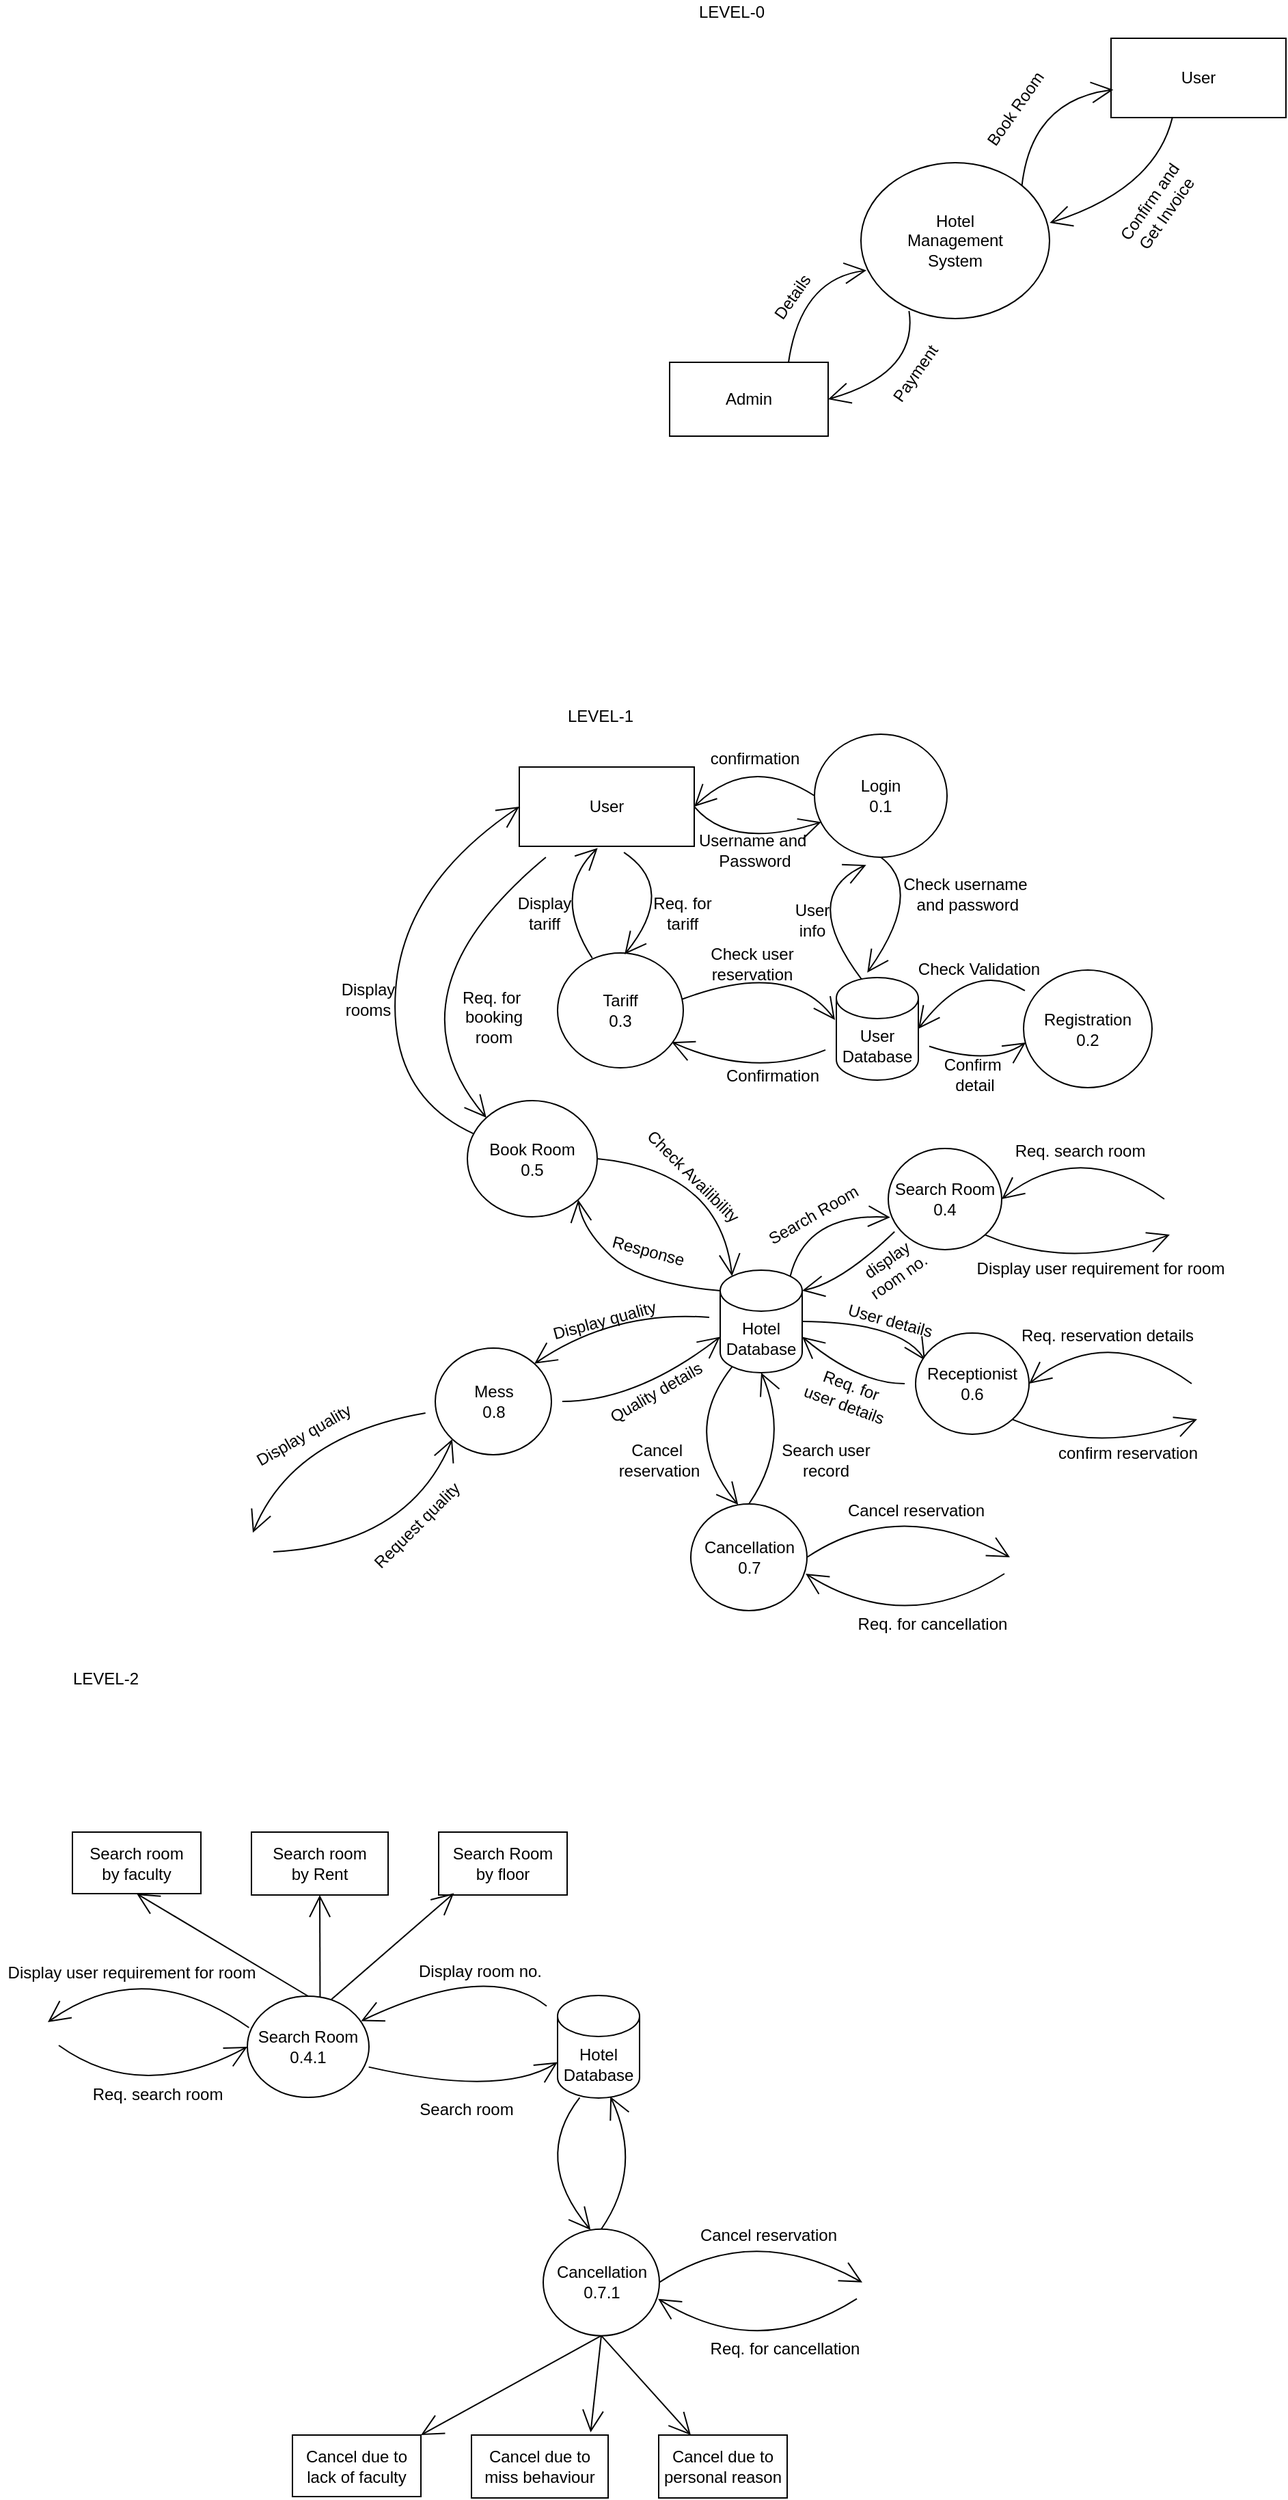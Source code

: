 <mxfile version="16.2.7" type="device"><diagram id="JBnTqe4VUQZNLe3X2pXf" name="Page-1"><mxGraphModel dx="2302" dy="1077" grid="0" gridSize="10" guides="1" tooltips="1" connect="1" arrows="1" fold="1" page="0" pageScale="1" pageWidth="827" pageHeight="1169" math="0" shadow="0"><root><mxCell id="0"/><mxCell id="1" parent="0"/><mxCell id="JAW6zZcEKrFDbk6mXpu6-1" value="User" style="rounded=0;whiteSpace=wrap;html=1;hachureGap=4;" vertex="1" parent="1"><mxGeometry x="295" y="23" width="128" height="58" as="geometry"/></mxCell><mxCell id="JAW6zZcEKrFDbk6mXpu6-5" style="edgeStyle=none;curved=1;rounded=0;orthogonalLoop=1;jettySize=auto;html=1;exitX=0.75;exitY=0;exitDx=0;exitDy=0;entryX=0.029;entryY=0.691;entryDx=0;entryDy=0;entryPerimeter=0;endArrow=open;startSize=14;endSize=14;sourcePerimeterSpacing=8;targetPerimeterSpacing=8;" edge="1" parent="1" source="JAW6zZcEKrFDbk6mXpu6-2" target="JAW6zZcEKrFDbk6mXpu6-3"><mxGeometry relative="1" as="geometry"><Array as="points"><mxPoint x="68" y="199"/></Array></mxGeometry></mxCell><mxCell id="JAW6zZcEKrFDbk6mXpu6-2" value="Admin" style="rounded=0;whiteSpace=wrap;html=1;hachureGap=4;" vertex="1" parent="1"><mxGeometry x="-28" y="260" width="116" height="54" as="geometry"/></mxCell><mxCell id="JAW6zZcEKrFDbk6mXpu6-3" value="Hotel &lt;br&gt;Management &lt;br&gt;System" style="ellipse;whiteSpace=wrap;html=1;hachureGap=4;" vertex="1" parent="1"><mxGeometry x="112" y="114" width="138" height="114" as="geometry"/></mxCell><mxCell id="JAW6zZcEKrFDbk6mXpu6-6" value="" style="edgeStyle=none;orthogonalLoop=1;jettySize=auto;html=1;rounded=0;endArrow=open;startSize=14;endSize=14;sourcePerimeterSpacing=8;targetPerimeterSpacing=8;curved=1;exitX=0.255;exitY=0.951;exitDx=0;exitDy=0;exitPerimeter=0;entryX=1;entryY=0.5;entryDx=0;entryDy=0;" edge="1" parent="1" source="JAW6zZcEKrFDbk6mXpu6-3" target="JAW6zZcEKrFDbk6mXpu6-2"><mxGeometry width="120" relative="1" as="geometry"><mxPoint x="155" y="256" as="sourcePoint"/><mxPoint x="213" y="300" as="targetPoint"/><Array as="points"><mxPoint x="154" y="268"/></Array></mxGeometry></mxCell><mxCell id="JAW6zZcEKrFDbk6mXpu6-7" value="Details" style="text;html=1;align=center;verticalAlign=middle;resizable=0;points=[];autosize=1;strokeColor=none;fillColor=none;hachureGap=4;rotation=-55;" vertex="1" parent="1"><mxGeometry x="38" y="204" width="47" height="18" as="geometry"/></mxCell><mxCell id="JAW6zZcEKrFDbk6mXpu6-8" value="Payment&lt;br&gt;" style="text;html=1;align=center;verticalAlign=middle;resizable=0;points=[];autosize=1;strokeColor=none;fillColor=none;hachureGap=4;rotation=-55;" vertex="1" parent="1"><mxGeometry x="123" y="260" width="57" height="18" as="geometry"/></mxCell><mxCell id="JAW6zZcEKrFDbk6mXpu6-9" style="edgeStyle=none;curved=1;rounded=0;orthogonalLoop=1;jettySize=auto;html=1;exitX=1;exitY=0;exitDx=0;exitDy=0;entryX=0.013;entryY=0.648;entryDx=0;entryDy=0;entryPerimeter=0;endArrow=open;startSize=14;endSize=14;sourcePerimeterSpacing=8;targetPerimeterSpacing=8;" edge="1" parent="1" source="JAW6zZcEKrFDbk6mXpu6-3" target="JAW6zZcEKrFDbk6mXpu6-1"><mxGeometry relative="1" as="geometry"><mxPoint x="228" y="129.23" as="sourcePoint"/><mxPoint x="285.002" y="62.004" as="targetPoint"/><Array as="points"><mxPoint x="237" y="68.23"/></Array></mxGeometry></mxCell><mxCell id="JAW6zZcEKrFDbk6mXpu6-11" value="Book Room" style="text;html=1;align=center;verticalAlign=middle;resizable=0;points=[];autosize=1;strokeColor=none;fillColor=none;hachureGap=4;rotation=-55;" vertex="1" parent="1"><mxGeometry x="189" y="66" width="72" height="18" as="geometry"/></mxCell><mxCell id="JAW6zZcEKrFDbk6mXpu6-12" value="Confirm and &lt;br&gt;Get Invoice" style="text;html=1;align=center;verticalAlign=middle;resizable=0;points=[];autosize=1;strokeColor=none;fillColor=none;hachureGap=4;rotation=-55;" vertex="1" parent="1"><mxGeometry x="291" y="131.0" width="76" height="32" as="geometry"/></mxCell><mxCell id="JAW6zZcEKrFDbk6mXpu6-14" value="" style="edgeStyle=none;orthogonalLoop=1;jettySize=auto;html=1;rounded=0;endArrow=open;startSize=14;endSize=14;sourcePerimeterSpacing=8;targetPerimeterSpacing=8;curved=1;exitX=0.35;exitY=1.007;exitDx=0;exitDy=0;exitPerimeter=0;entryX=1.001;entryY=0.386;entryDx=0;entryDy=0;entryPerimeter=0;" edge="1" parent="1" source="JAW6zZcEKrFDbk6mXpu6-1" target="JAW6zZcEKrFDbk6mXpu6-3"><mxGeometry width="120" relative="1" as="geometry"><mxPoint x="320.19" y="88.004" as="sourcePoint"/><mxPoint x="261" y="152.59" as="targetPoint"/><Array as="points"><mxPoint x="327" y="133.59"/></Array></mxGeometry></mxCell><mxCell id="JAW6zZcEKrFDbk6mXpu6-15" value="LEVEL-0&lt;br&gt;" style="text;html=1;align=center;verticalAlign=middle;resizable=0;points=[];autosize=1;strokeColor=none;fillColor=none;hachureGap=4;" vertex="1" parent="1"><mxGeometry x="-12" y="-5" width="58" height="18" as="geometry"/></mxCell><mxCell id="JAW6zZcEKrFDbk6mXpu6-16" value="LEVEL-1&lt;br&gt;" style="text;html=1;align=center;verticalAlign=middle;resizable=0;points=[];autosize=1;strokeColor=none;fillColor=none;hachureGap=4;" vertex="1" parent="1"><mxGeometry x="-108" y="510" width="58" height="18" as="geometry"/></mxCell><mxCell id="JAW6zZcEKrFDbk6mXpu6-108" style="edgeStyle=none;curved=1;rounded=0;orthogonalLoop=1;jettySize=auto;html=1;entryX=0;entryY=0;entryDx=0;entryDy=0;endArrow=open;startSize=14;endSize=14;sourcePerimeterSpacing=8;targetPerimeterSpacing=8;" edge="1" parent="1" source="JAW6zZcEKrFDbk6mXpu6-17" target="JAW6zZcEKrFDbk6mXpu6-106"><mxGeometry relative="1" as="geometry"><Array as="points"><mxPoint x="-239" y="722"/></Array></mxGeometry></mxCell><mxCell id="JAW6zZcEKrFDbk6mXpu6-17" value="User" style="rounded=0;whiteSpace=wrap;html=1;hachureGap=4;" vertex="1" parent="1"><mxGeometry x="-138" y="556" width="128" height="58" as="geometry"/></mxCell><mxCell id="JAW6zZcEKrFDbk6mXpu6-25" value="" style="edgeStyle=none;orthogonalLoop=1;jettySize=auto;html=1;rounded=0;endArrow=open;startSize=14;endSize=14;sourcePerimeterSpacing=8;targetPerimeterSpacing=8;curved=1;exitX=1;exitY=0.5;exitDx=0;exitDy=0;entryX=0.051;entryY=0.714;entryDx=0;entryDy=0;entryPerimeter=0;" edge="1" parent="1" source="JAW6zZcEKrFDbk6mXpu6-17" target="JAW6zZcEKrFDbk6mXpu6-28"><mxGeometry width="120" relative="1" as="geometry"><mxPoint x="4" y="636" as="sourcePoint"/><mxPoint x="98" y="585" as="targetPoint"/><Array as="points"><mxPoint x="17" y="617"/></Array></mxGeometry></mxCell><mxCell id="JAW6zZcEKrFDbk6mXpu6-26" value="" style="edgeStyle=none;orthogonalLoop=1;jettySize=auto;html=1;rounded=0;endArrow=open;startSize=14;endSize=14;sourcePerimeterSpacing=8;targetPerimeterSpacing=8;curved=1;entryX=1;entryY=0.5;entryDx=0;entryDy=0;exitX=0;exitY=0.5;exitDx=0;exitDy=0;" edge="1" parent="1" source="JAW6zZcEKrFDbk6mXpu6-28" target="JAW6zZcEKrFDbk6mXpu6-17"><mxGeometry width="120" relative="1" as="geometry"><mxPoint x="132" y="486" as="sourcePoint"/><mxPoint x="62" y="571" as="targetPoint"/><Array as="points"><mxPoint x="30" y="546"/></Array></mxGeometry></mxCell><mxCell id="JAW6zZcEKrFDbk6mXpu6-28" value="Login&lt;br&gt;0.1&lt;br&gt;" style="ellipse;whiteSpace=wrap;html=1;hachureGap=4;" vertex="1" parent="1"><mxGeometry x="78" y="532" width="97" height="90" as="geometry"/></mxCell><mxCell id="JAW6zZcEKrFDbk6mXpu6-29" value="" style="edgeStyle=none;orthogonalLoop=1;jettySize=auto;html=1;rounded=0;endArrow=open;startSize=14;endSize=14;sourcePerimeterSpacing=8;targetPerimeterSpacing=8;curved=1;exitX=0.313;exitY=0.022;exitDx=0;exitDy=0;exitPerimeter=0;entryX=0.39;entryY=1.062;entryDx=0;entryDy=0;entryPerimeter=0;" edge="1" parent="1" source="JAW6zZcEKrFDbk6mXpu6-72" target="JAW6zZcEKrFDbk6mXpu6-28"><mxGeometry width="120" relative="1" as="geometry"><mxPoint x="112" y="684" as="sourcePoint"/><mxPoint x="127" y="622" as="targetPoint"/><Array as="points"><mxPoint x="66" y="650"/></Array></mxGeometry></mxCell><mxCell id="JAW6zZcEKrFDbk6mXpu6-30" value="" style="edgeStyle=none;orthogonalLoop=1;jettySize=auto;html=1;rounded=0;endArrow=open;startSize=14;endSize=14;sourcePerimeterSpacing=8;targetPerimeterSpacing=8;curved=1;exitX=0.5;exitY=1;exitDx=0;exitDy=0;entryX=0.377;entryY=-0.049;entryDx=0;entryDy=0;entryPerimeter=0;" edge="1" parent="1" source="JAW6zZcEKrFDbk6mXpu6-28" target="JAW6zZcEKrFDbk6mXpu6-72"><mxGeometry width="120" relative="1" as="geometry"><mxPoint x="33" y="548" as="sourcePoint"/><mxPoint x="135" y="688" as="targetPoint"/><Array as="points"><mxPoint x="159" y="646"/></Array></mxGeometry></mxCell><mxCell id="JAW6zZcEKrFDbk6mXpu6-90" style="edgeStyle=none;curved=1;rounded=0;orthogonalLoop=1;jettySize=auto;html=1;entryX=0.017;entryY=0.616;entryDx=0;entryDy=0;entryPerimeter=0;endArrow=open;startSize=14;endSize=14;sourcePerimeterSpacing=8;targetPerimeterSpacing=8;" edge="1" parent="1" source="JAW6zZcEKrFDbk6mXpu6-72" target="JAW6zZcEKrFDbk6mXpu6-84"><mxGeometry relative="1" as="geometry"><Array as="points"><mxPoint x="206" y="775"/></Array></mxGeometry></mxCell><mxCell id="JAW6zZcEKrFDbk6mXpu6-103" style="edgeStyle=none;curved=1;rounded=0;orthogonalLoop=1;jettySize=auto;html=1;entryX=0.907;entryY=0.776;entryDx=0;entryDy=0;entryPerimeter=0;endArrow=open;startSize=14;endSize=14;sourcePerimeterSpacing=8;targetPerimeterSpacing=8;" edge="1" parent="1" source="JAW6zZcEKrFDbk6mXpu6-72" target="JAW6zZcEKrFDbk6mXpu6-77"><mxGeometry relative="1" as="geometry"><Array as="points"><mxPoint x="34" y="784"/></Array></mxGeometry></mxCell><mxCell id="JAW6zZcEKrFDbk6mXpu6-72" value="User Database" style="shape=cylinder3;whiteSpace=wrap;html=1;boundedLbl=1;backgroundOutline=1;size=15;hachureGap=4;rotation=0;" vertex="1" parent="1"><mxGeometry x="94" y="710" width="60" height="75" as="geometry"/></mxCell><mxCell id="JAW6zZcEKrFDbk6mXpu6-75" value="Check username&lt;br&gt;&amp;nbsp;and password" style="text;html=1;align=center;verticalAlign=middle;resizable=0;points=[];autosize=1;strokeColor=none;fillColor=none;hachureGap=4;" vertex="1" parent="1"><mxGeometry x="138" y="633" width="100" height="32" as="geometry"/></mxCell><mxCell id="JAW6zZcEKrFDbk6mXpu6-76" value="User &lt;br&gt;info" style="text;html=1;align=center;verticalAlign=middle;resizable=0;points=[];autosize=1;strokeColor=none;fillColor=none;hachureGap=4;" vertex="1" parent="1"><mxGeometry x="58" y="652" width="36" height="32" as="geometry"/></mxCell><mxCell id="JAW6zZcEKrFDbk6mXpu6-102" style="edgeStyle=none;curved=1;rounded=0;orthogonalLoop=1;jettySize=auto;html=1;endArrow=open;startSize=14;endSize=14;sourcePerimeterSpacing=8;targetPerimeterSpacing=8;exitX=0.985;exitY=0.405;exitDx=0;exitDy=0;exitPerimeter=0;" edge="1" parent="1" source="JAW6zZcEKrFDbk6mXpu6-77"><mxGeometry relative="1" as="geometry"><mxPoint x="93" y="741" as="targetPoint"/><Array as="points"><mxPoint x="60" y="696"/></Array></mxGeometry></mxCell><mxCell id="JAW6zZcEKrFDbk6mXpu6-77" value="Tariff&lt;br&gt;0.3" style="ellipse;whiteSpace=wrap;html=1;hachureGap=4;" vertex="1" parent="1"><mxGeometry x="-110" y="692" width="92" height="84" as="geometry"/></mxCell><mxCell id="JAW6zZcEKrFDbk6mXpu6-78" value="" style="edgeStyle=none;orthogonalLoop=1;jettySize=auto;html=1;rounded=0;endArrow=open;startSize=14;endSize=14;sourcePerimeterSpacing=8;targetPerimeterSpacing=8;curved=1;entryX=0.448;entryY=1.021;entryDx=0;entryDy=0;exitX=0.276;exitY=0.045;exitDx=0;exitDy=0;exitPerimeter=0;entryPerimeter=0;" edge="1" parent="1" source="JAW6zZcEKrFDbk6mXpu6-77" target="JAW6zZcEKrFDbk6mXpu6-17"><mxGeometry width="120" relative="1" as="geometry"><mxPoint x="-73.22" y="678.44" as="sourcePoint"/><mxPoint x="-69.5" y="616.79" as="targetPoint"/><Array as="points"><mxPoint x="-115" y="648.79"/></Array></mxGeometry></mxCell><mxCell id="JAW6zZcEKrFDbk6mXpu6-79" value="" style="edgeStyle=none;orthogonalLoop=1;jettySize=auto;html=1;rounded=0;endArrow=open;startSize=14;endSize=14;sourcePerimeterSpacing=8;targetPerimeterSpacing=8;curved=1;exitX=0.598;exitY=1.076;exitDx=0;exitDy=0;exitPerimeter=0;entryX=0.533;entryY=0.012;entryDx=0;entryDy=0;entryPerimeter=0;" edge="1" parent="1" source="JAW6zZcEKrFDbk6mXpu6-17" target="JAW6zZcEKrFDbk6mXpu6-77"><mxGeometry width="120" relative="1" as="geometry"><mxPoint x="-52.04" y="614" as="sourcePoint"/><mxPoint x="-53" y="676.79" as="targetPoint"/><Array as="points"><mxPoint x="-22" y="644.79"/></Array></mxGeometry></mxCell><mxCell id="JAW6zZcEKrFDbk6mXpu6-80" value="Req.&amp;nbsp;for&lt;br&gt;tariff" style="text;html=1;align=center;verticalAlign=middle;resizable=0;points=[];autosize=1;strokeColor=none;fillColor=none;hachureGap=4;" vertex="1" parent="1"><mxGeometry x="-45" y="647" width="52" height="32" as="geometry"/></mxCell><mxCell id="JAW6zZcEKrFDbk6mXpu6-81" value="Display &lt;br&gt;tariff" style="text;html=1;align=center;verticalAlign=middle;resizable=0;points=[];autosize=1;strokeColor=none;fillColor=none;hachureGap=4;" vertex="1" parent="1"><mxGeometry x="-145" y="647" width="49" height="32" as="geometry"/></mxCell><mxCell id="JAW6zZcEKrFDbk6mXpu6-98" style="edgeStyle=none;curved=1;rounded=0;orthogonalLoop=1;jettySize=auto;html=1;entryX=1;entryY=0.5;entryDx=0;entryDy=0;entryPerimeter=0;endArrow=open;startSize=14;endSize=14;sourcePerimeterSpacing=8;targetPerimeterSpacing=8;" edge="1" parent="1" source="JAW6zZcEKrFDbk6mXpu6-84" target="JAW6zZcEKrFDbk6mXpu6-72"><mxGeometry relative="1" as="geometry"><Array as="points"><mxPoint x="193" y="696"/></Array></mxGeometry></mxCell><mxCell id="JAW6zZcEKrFDbk6mXpu6-84" value="Registration&lt;br&gt;0.2" style="ellipse;whiteSpace=wrap;html=1;hachureGap=4;" vertex="1" parent="1"><mxGeometry x="231" y="704.5" width="94" height="86" as="geometry"/></mxCell><mxCell id="JAW6zZcEKrFDbk6mXpu6-92" value="Username and&amp;nbsp;&lt;br&gt;Password" style="text;html=1;align=center;verticalAlign=middle;resizable=0;points=[];autosize=1;strokeColor=none;fillColor=none;hachureGap=4;" vertex="1" parent="1"><mxGeometry x="-12" y="601" width="92" height="32" as="geometry"/></mxCell><mxCell id="JAW6zZcEKrFDbk6mXpu6-93" value="confirmation" style="text;html=1;align=center;verticalAlign=middle;resizable=0;points=[];autosize=1;strokeColor=none;fillColor=none;hachureGap=4;" vertex="1" parent="1"><mxGeometry x="-4" y="541" width="76" height="18" as="geometry"/></mxCell><mxCell id="JAW6zZcEKrFDbk6mXpu6-99" value="Confirm&amp;nbsp;&lt;br&gt;detail" style="text;html=1;align=center;verticalAlign=middle;resizable=0;points=[];autosize=1;strokeColor=none;fillColor=none;hachureGap=4;" vertex="1" parent="1"><mxGeometry x="167" y="764.5" width="56" height="32" as="geometry"/></mxCell><mxCell id="JAW6zZcEKrFDbk6mXpu6-101" value="Check Validation" style="text;html=1;align=center;verticalAlign=middle;resizable=0;points=[];autosize=1;strokeColor=none;fillColor=none;hachureGap=4;" vertex="1" parent="1"><mxGeometry x="148" y="695" width="99" height="18" as="geometry"/></mxCell><mxCell id="JAW6zZcEKrFDbk6mXpu6-104" value="Check user&lt;br&gt;reservation&lt;br&gt;" style="text;html=1;align=center;verticalAlign=middle;resizable=0;points=[];autosize=1;strokeColor=none;fillColor=none;hachureGap=4;" vertex="1" parent="1"><mxGeometry x="-4" y="684" width="71" height="32" as="geometry"/></mxCell><mxCell id="JAW6zZcEKrFDbk6mXpu6-105" value="Confirmation" style="text;html=1;align=center;verticalAlign=middle;resizable=0;points=[];autosize=1;strokeColor=none;fillColor=none;hachureGap=4;" vertex="1" parent="1"><mxGeometry x="8" y="773" width="78" height="18" as="geometry"/></mxCell><mxCell id="JAW6zZcEKrFDbk6mXpu6-107" style="edgeStyle=none;curved=1;rounded=0;orthogonalLoop=1;jettySize=auto;html=1;entryX=0;entryY=0.5;entryDx=0;entryDy=0;endArrow=open;startSize=14;endSize=14;sourcePerimeterSpacing=8;targetPerimeterSpacing=8;exitX=0.053;exitY=0.287;exitDx=0;exitDy=0;exitPerimeter=0;" edge="1" parent="1" source="JAW6zZcEKrFDbk6mXpu6-106" target="JAW6zZcEKrFDbk6mXpu6-17"><mxGeometry relative="1" as="geometry"><Array as="points"><mxPoint x="-234" y="796"/><mxPoint x="-223" y="642"/></Array></mxGeometry></mxCell><mxCell id="JAW6zZcEKrFDbk6mXpu6-120" style="edgeStyle=none;curved=1;rounded=0;orthogonalLoop=1;jettySize=auto;html=1;exitX=1;exitY=0.5;exitDx=0;exitDy=0;entryX=0.145;entryY=0;entryDx=0;entryDy=4.35;entryPerimeter=0;endArrow=open;startSize=14;endSize=14;sourcePerimeterSpacing=8;targetPerimeterSpacing=8;" edge="1" parent="1" source="JAW6zZcEKrFDbk6mXpu6-106" target="JAW6zZcEKrFDbk6mXpu6-111"><mxGeometry relative="1" as="geometry"><Array as="points"><mxPoint x="9" y="851"/></Array></mxGeometry></mxCell><mxCell id="JAW6zZcEKrFDbk6mXpu6-106" value="Book Room&lt;br&gt;0.5" style="ellipse;whiteSpace=wrap;html=1;hachureGap=4;" vertex="1" parent="1"><mxGeometry x="-176" y="800" width="95" height="85" as="geometry"/></mxCell><mxCell id="JAW6zZcEKrFDbk6mXpu6-109" value="Display &lt;br&gt;rooms" style="text;html=1;align=center;verticalAlign=middle;resizable=0;points=[];autosize=1;strokeColor=none;fillColor=none;hachureGap=4;" vertex="1" parent="1"><mxGeometry x="-274" y="710" width="49" height="32" as="geometry"/></mxCell><mxCell id="JAW6zZcEKrFDbk6mXpu6-110" value="Req. for&amp;nbsp;&lt;br&gt;booking &lt;br&gt;room" style="text;html=1;align=center;verticalAlign=middle;resizable=0;points=[];autosize=1;strokeColor=none;fillColor=none;hachureGap=4;" vertex="1" parent="1"><mxGeometry x="-185" y="716" width="56" height="46" as="geometry"/></mxCell><mxCell id="JAW6zZcEKrFDbk6mXpu6-123" style="edgeStyle=none;curved=1;rounded=0;orthogonalLoop=1;jettySize=auto;html=1;entryX=1;entryY=1;entryDx=0;entryDy=0;endArrow=open;startSize=14;endSize=14;sourcePerimeterSpacing=8;targetPerimeterSpacing=8;exitX=0;exitY=0;exitDx=0;exitDy=15;exitPerimeter=0;" edge="1" parent="1" source="JAW6zZcEKrFDbk6mXpu6-111" target="JAW6zZcEKrFDbk6mXpu6-106"><mxGeometry relative="1" as="geometry"><mxPoint x="8" y="970" as="sourcePoint"/><Array as="points"><mxPoint x="-49" y="934"/><mxPoint x="-92" y="894"/></Array></mxGeometry></mxCell><mxCell id="JAW6zZcEKrFDbk6mXpu6-129" style="edgeStyle=none;curved=1;rounded=0;orthogonalLoop=1;jettySize=auto;html=1;entryX=0.017;entryY=0.681;entryDx=0;entryDy=0;endArrow=open;startSize=14;endSize=14;sourcePerimeterSpacing=8;targetPerimeterSpacing=8;entryPerimeter=0;exitX=0.855;exitY=0;exitDx=0;exitDy=4.35;exitPerimeter=0;" edge="1" parent="1" source="JAW6zZcEKrFDbk6mXpu6-111" target="JAW6zZcEKrFDbk6mXpu6-126"><mxGeometry relative="1" as="geometry"><mxPoint x="31" y="920" as="sourcePoint"/><Array as="points"><mxPoint x="72" y="882"/></Array></mxGeometry></mxCell><mxCell id="JAW6zZcEKrFDbk6mXpu6-149" style="edgeStyle=none;curved=1;rounded=0;orthogonalLoop=1;jettySize=auto;html=1;exitX=1;exitY=0.5;exitDx=0;exitDy=0;exitPerimeter=0;entryX=0.084;entryY=0.27;entryDx=0;entryDy=0;entryPerimeter=0;endArrow=open;startSize=14;endSize=14;sourcePerimeterSpacing=8;targetPerimeterSpacing=8;" edge="1" parent="1" source="JAW6zZcEKrFDbk6mXpu6-111" target="JAW6zZcEKrFDbk6mXpu6-139"><mxGeometry relative="1" as="geometry"><Array as="points"><mxPoint x="141" y="962"/></Array></mxGeometry></mxCell><mxCell id="JAW6zZcEKrFDbk6mXpu6-157" style="edgeStyle=none;curved=1;rounded=0;orthogonalLoop=1;jettySize=auto;html=1;entryX=1;entryY=0;entryDx=0;entryDy=0;endArrow=open;startSize=14;endSize=14;sourcePerimeterSpacing=8;targetPerimeterSpacing=8;" edge="1" parent="1" source="JAW6zZcEKrFDbk6mXpu6-111" target="JAW6zZcEKrFDbk6mXpu6-154"><mxGeometry relative="1" as="geometry"><Array as="points"><mxPoint x="-69" y="953"/></Array></mxGeometry></mxCell><mxCell id="JAW6zZcEKrFDbk6mXpu6-160" style="edgeStyle=none;curved=1;rounded=0;orthogonalLoop=1;jettySize=auto;html=1;exitX=0.145;exitY=1;exitDx=0;exitDy=-4.35;exitPerimeter=0;endArrow=open;startSize=14;endSize=14;sourcePerimeterSpacing=8;targetPerimeterSpacing=8;entryX=0.408;entryY=0.008;entryDx=0;entryDy=0;entryPerimeter=0;" edge="1" parent="1" source="JAW6zZcEKrFDbk6mXpu6-111" target="JAW6zZcEKrFDbk6mXpu6-155"><mxGeometry relative="1" as="geometry"><Array as="points"><mxPoint x="-21" y="1044"/></Array></mxGeometry></mxCell><mxCell id="JAW6zZcEKrFDbk6mXpu6-111" value="Hotel&lt;br&gt;Database" style="shape=cylinder3;whiteSpace=wrap;html=1;boundedLbl=1;backgroundOutline=1;size=15;hachureGap=4;rotation=0;" vertex="1" parent="1"><mxGeometry x="9" y="924" width="60" height="75" as="geometry"/></mxCell><mxCell id="JAW6zZcEKrFDbk6mXpu6-124" value="Check Availibility" style="text;html=1;align=center;verticalAlign=middle;resizable=0;points=[];autosize=1;strokeColor=none;fillColor=none;hachureGap=4;rotation=45;" vertex="1" parent="1"><mxGeometry x="-61" y="846" width="99" height="18" as="geometry"/></mxCell><mxCell id="JAW6zZcEKrFDbk6mXpu6-125" value="Response" style="text;html=1;align=center;verticalAlign=middle;resizable=0;points=[];autosize=1;strokeColor=none;fillColor=none;hachureGap=4;rotation=15;" vertex="1" parent="1"><mxGeometry x="-76" y="901" width="64" height="18" as="geometry"/></mxCell><mxCell id="JAW6zZcEKrFDbk6mXpu6-130" style="edgeStyle=none;curved=1;rounded=0;orthogonalLoop=1;jettySize=auto;html=1;entryX=1;entryY=0;entryDx=0;entryDy=15;entryPerimeter=0;endArrow=open;startSize=14;endSize=14;sourcePerimeterSpacing=8;targetPerimeterSpacing=8;exitX=0.055;exitY=0.822;exitDx=0;exitDy=0;exitPerimeter=0;" edge="1" parent="1" source="JAW6zZcEKrFDbk6mXpu6-126" target="JAW6zZcEKrFDbk6mXpu6-111"><mxGeometry relative="1" as="geometry"><Array as="points"><mxPoint x="98" y="933"/></Array></mxGeometry></mxCell><mxCell id="JAW6zZcEKrFDbk6mXpu6-126" value="Search Room&lt;br&gt;0.4" style="ellipse;whiteSpace=wrap;html=1;hachureGap=4;" vertex="1" parent="1"><mxGeometry x="132" y="835" width="83" height="74" as="geometry"/></mxCell><mxCell id="JAW6zZcEKrFDbk6mXpu6-131" value="Search Room" style="text;html=1;align=center;verticalAlign=middle;resizable=0;points=[];autosize=1;strokeColor=none;fillColor=none;hachureGap=4;rotation=-30;" vertex="1" parent="1"><mxGeometry x="35" y="875" width="84" height="18" as="geometry"/></mxCell><mxCell id="JAW6zZcEKrFDbk6mXpu6-133" value="display&lt;br&gt;room no." style="text;html=1;align=center;verticalAlign=middle;resizable=0;points=[];autosize=1;strokeColor=none;fillColor=none;hachureGap=4;rotation=-35;" vertex="1" parent="1"><mxGeometry x="106" y="907" width="57" height="32" as="geometry"/></mxCell><mxCell id="JAW6zZcEKrFDbk6mXpu6-134" value="" style="edgeStyle=none;orthogonalLoop=1;jettySize=auto;html=1;rounded=0;endArrow=open;startSize=14;endSize=14;sourcePerimeterSpacing=8;targetPerimeterSpacing=8;curved=1;exitX=1;exitY=1;exitDx=0;exitDy=0;" edge="1" parent="1" source="JAW6zZcEKrFDbk6mXpu6-126"><mxGeometry width="120" relative="1" as="geometry"><mxPoint x="225" y="893" as="sourcePoint"/><mxPoint x="338" y="898" as="targetPoint"/><Array as="points"><mxPoint x="266" y="925"/></Array></mxGeometry></mxCell><mxCell id="JAW6zZcEKrFDbk6mXpu6-136" value="" style="edgeStyle=none;orthogonalLoop=1;jettySize=auto;html=1;rounded=0;endArrow=open;startSize=14;endSize=14;sourcePerimeterSpacing=8;targetPerimeterSpacing=8;curved=1;entryX=1;entryY=0.5;entryDx=0;entryDy=0;" edge="1" parent="1" target="JAW6zZcEKrFDbk6mXpu6-126"><mxGeometry width="120" relative="1" as="geometry"><mxPoint x="334" y="872" as="sourcePoint"/><mxPoint x="77" y="853" as="targetPoint"/><Array as="points"><mxPoint x="272" y="827"/></Array></mxGeometry></mxCell><mxCell id="JAW6zZcEKrFDbk6mXpu6-137" value="Req. search room" style="text;html=1;align=center;verticalAlign=middle;resizable=0;points=[];autosize=1;strokeColor=none;fillColor=none;hachureGap=4;" vertex="1" parent="1"><mxGeometry x="219" y="828" width="105" height="18" as="geometry"/></mxCell><mxCell id="JAW6zZcEKrFDbk6mXpu6-138" value="Display user requirement for room&lt;br&gt;" style="text;html=1;align=center;verticalAlign=middle;resizable=0;points=[];autosize=1;strokeColor=none;fillColor=none;hachureGap=4;" vertex="1" parent="1"><mxGeometry x="191" y="914" width="192" height="18" as="geometry"/></mxCell><mxCell id="JAW6zZcEKrFDbk6mXpu6-151" style="edgeStyle=none;curved=1;rounded=0;orthogonalLoop=1;jettySize=auto;html=1;entryX=1;entryY=0;entryDx=0;entryDy=48.75;entryPerimeter=0;endArrow=open;startSize=14;endSize=14;sourcePerimeterSpacing=8;targetPerimeterSpacing=8;" edge="1" parent="1" source="JAW6zZcEKrFDbk6mXpu6-139" target="JAW6zZcEKrFDbk6mXpu6-111"><mxGeometry relative="1" as="geometry"><Array as="points"><mxPoint x="110" y="1007"/></Array></mxGeometry></mxCell><mxCell id="JAW6zZcEKrFDbk6mXpu6-139" value="Receptionist&lt;br&gt;0.6" style="ellipse;whiteSpace=wrap;html=1;hachureGap=4;" vertex="1" parent="1"><mxGeometry x="152" y="970" width="83" height="74" as="geometry"/></mxCell><mxCell id="JAW6zZcEKrFDbk6mXpu6-141" value="" style="edgeStyle=none;orthogonalLoop=1;jettySize=auto;html=1;rounded=0;endArrow=open;startSize=14;endSize=14;sourcePerimeterSpacing=8;targetPerimeterSpacing=8;curved=1;exitX=1;exitY=1;exitDx=0;exitDy=0;" edge="1" parent="1" source="JAW6zZcEKrFDbk6mXpu6-139"><mxGeometry width="120" relative="1" as="geometry"><mxPoint x="245" y="1028" as="sourcePoint"/><mxPoint x="358" y="1033" as="targetPoint"/><Array as="points"><mxPoint x="286" y="1060"/></Array></mxGeometry></mxCell><mxCell id="JAW6zZcEKrFDbk6mXpu6-142" value="" style="edgeStyle=none;orthogonalLoop=1;jettySize=auto;html=1;rounded=0;endArrow=open;startSize=14;endSize=14;sourcePerimeterSpacing=8;targetPerimeterSpacing=8;curved=1;entryX=1;entryY=0.5;entryDx=0;entryDy=0;" edge="1" parent="1" target="JAW6zZcEKrFDbk6mXpu6-139"><mxGeometry width="120" relative="1" as="geometry"><mxPoint x="354" y="1007" as="sourcePoint"/><mxPoint x="97" y="988" as="targetPoint"/><Array as="points"><mxPoint x="292" y="962"/></Array></mxGeometry></mxCell><mxCell id="JAW6zZcEKrFDbk6mXpu6-143" value="Req. reservation details" style="text;html=1;align=center;verticalAlign=middle;resizable=0;points=[];autosize=1;strokeColor=none;fillColor=none;hachureGap=4;" vertex="1" parent="1"><mxGeometry x="224" y="963" width="136" height="18" as="geometry"/></mxCell><mxCell id="JAW6zZcEKrFDbk6mXpu6-144" value="confirm reservation" style="text;html=1;align=center;verticalAlign=middle;resizable=0;points=[];autosize=1;strokeColor=none;fillColor=none;hachureGap=4;" vertex="1" parent="1"><mxGeometry x="251" y="1049" width="112" height="18" as="geometry"/></mxCell><mxCell id="JAW6zZcEKrFDbk6mXpu6-150" value="User details" style="text;html=1;align=center;verticalAlign=middle;resizable=0;points=[];autosize=1;strokeColor=none;fillColor=none;hachureGap=4;rotation=15;" vertex="1" parent="1"><mxGeometry x="96" y="952" width="73" height="18" as="geometry"/></mxCell><mxCell id="JAW6zZcEKrFDbk6mXpu6-152" value="Req. for&lt;br&gt;user details" style="text;html=1;align=center;verticalAlign=middle;resizable=0;points=[];autosize=1;strokeColor=none;fillColor=none;hachureGap=4;rotation=20;" vertex="1" parent="1"><mxGeometry x="66" y="999" width="72" height="32" as="geometry"/></mxCell><mxCell id="JAW6zZcEKrFDbk6mXpu6-156" style="edgeStyle=none;curved=1;rounded=0;orthogonalLoop=1;jettySize=auto;html=1;entryX=0;entryY=0;entryDx=0;entryDy=48.75;entryPerimeter=0;endArrow=open;startSize=14;endSize=14;sourcePerimeterSpacing=8;targetPerimeterSpacing=8;" edge="1" parent="1" source="JAW6zZcEKrFDbk6mXpu6-154" target="JAW6zZcEKrFDbk6mXpu6-111"><mxGeometry relative="1" as="geometry"><Array as="points"><mxPoint x="-52" y="1020"/></Array></mxGeometry></mxCell><mxCell id="JAW6zZcEKrFDbk6mXpu6-166" style="edgeStyle=none;curved=1;rounded=0;orthogonalLoop=1;jettySize=auto;html=1;endArrow=open;startSize=14;endSize=14;sourcePerimeterSpacing=8;targetPerimeterSpacing=8;" edge="1" parent="1" source="JAW6zZcEKrFDbk6mXpu6-154"><mxGeometry relative="1" as="geometry"><mxPoint x="-333" y="1116" as="targetPoint"/><Array as="points"><mxPoint x="-304" y="1045"/></Array></mxGeometry></mxCell><mxCell id="JAW6zZcEKrFDbk6mXpu6-154" value="Mess&lt;br&gt;0.8" style="ellipse;whiteSpace=wrap;html=1;hachureGap=4;" vertex="1" parent="1"><mxGeometry x="-199.5" y="981" width="85" height="78" as="geometry"/></mxCell><mxCell id="JAW6zZcEKrFDbk6mXpu6-161" style="edgeStyle=none;curved=1;rounded=0;orthogonalLoop=1;jettySize=auto;html=1;endArrow=open;startSize=14;endSize=14;sourcePerimeterSpacing=8;targetPerimeterSpacing=8;exitX=0.5;exitY=0;exitDx=0;exitDy=0;entryX=0.5;entryY=1;entryDx=0;entryDy=0;entryPerimeter=0;" edge="1" parent="1" source="JAW6zZcEKrFDbk6mXpu6-155" target="JAW6zZcEKrFDbk6mXpu6-111"><mxGeometry relative="1" as="geometry"><Array as="points"><mxPoint x="61" y="1050"/></Array></mxGeometry></mxCell><mxCell id="JAW6zZcEKrFDbk6mXpu6-155" value="Cancellation&lt;br&gt;0.7" style="ellipse;whiteSpace=wrap;html=1;hachureGap=4;" vertex="1" parent="1"><mxGeometry x="-12.5" y="1095" width="85" height="78" as="geometry"/></mxCell><mxCell id="JAW6zZcEKrFDbk6mXpu6-158" value="Quality details" style="text;html=1;align=center;verticalAlign=middle;resizable=0;points=[];autosize=1;strokeColor=none;fillColor=none;hachureGap=4;rotation=-30;" vertex="1" parent="1"><mxGeometry x="-81" y="1005" width="85" height="18" as="geometry"/></mxCell><mxCell id="JAW6zZcEKrFDbk6mXpu6-159" value="Display quality" style="text;html=1;align=center;verticalAlign=middle;resizable=0;points=[];autosize=1;strokeColor=none;fillColor=none;hachureGap=4;rotation=-15;" vertex="1" parent="1"><mxGeometry x="-120" y="952" width="88" height="18" as="geometry"/></mxCell><mxCell id="JAW6zZcEKrFDbk6mXpu6-162" value="Search user &lt;br&gt;record" style="text;html=1;align=center;verticalAlign=middle;resizable=0;points=[];autosize=1;strokeColor=none;fillColor=none;hachureGap=4;rotation=0;" vertex="1" parent="1"><mxGeometry x="48" y="1047" width="75" height="32" as="geometry"/></mxCell><mxCell id="JAW6zZcEKrFDbk6mXpu6-163" value="Cancel&amp;nbsp;&lt;br&gt;reservation" style="text;html=1;align=center;verticalAlign=middle;resizable=0;points=[];autosize=1;strokeColor=none;fillColor=none;hachureGap=4;" vertex="1" parent="1"><mxGeometry x="-71" y="1047" width="69" height="32" as="geometry"/></mxCell><mxCell id="JAW6zZcEKrFDbk6mXpu6-164" value="" style="edgeStyle=none;orthogonalLoop=1;jettySize=auto;html=1;rounded=0;endArrow=open;startSize=14;endSize=14;sourcePerimeterSpacing=8;targetPerimeterSpacing=8;curved=1;entryX=0;entryY=1;entryDx=0;entryDy=0;" edge="1" parent="1" target="JAW6zZcEKrFDbk6mXpu6-154"><mxGeometry width="120" relative="1" as="geometry"><mxPoint x="-318" y="1130" as="sourcePoint"/><mxPoint x="481" y="873" as="targetPoint"/><Array as="points"><mxPoint x="-219" y="1125"/></Array></mxGeometry></mxCell><mxCell id="JAW6zZcEKrFDbk6mXpu6-167" value="Display quality" style="text;html=1;align=center;verticalAlign=middle;resizable=0;points=[];autosize=1;strokeColor=none;fillColor=none;hachureGap=4;rotation=-30;" vertex="1" parent="1"><mxGeometry x="-340" y="1036" width="88" height="18" as="geometry"/></mxCell><mxCell id="JAW6zZcEKrFDbk6mXpu6-168" value="Request quality" style="text;html=1;align=center;verticalAlign=middle;resizable=0;points=[];autosize=1;strokeColor=none;fillColor=none;hachureGap=4;rotation=-45;" vertex="1" parent="1"><mxGeometry x="-259" y="1102" width="92" height="18" as="geometry"/></mxCell><mxCell id="JAW6zZcEKrFDbk6mXpu6-169" value="" style="edgeStyle=none;orthogonalLoop=1;jettySize=auto;html=1;rounded=0;endArrow=open;startSize=14;endSize=14;sourcePerimeterSpacing=8;targetPerimeterSpacing=8;curved=1;entryX=0.989;entryY=0.654;entryDx=0;entryDy=0;entryPerimeter=0;" edge="1" parent="1" target="JAW6zZcEKrFDbk6mXpu6-155"><mxGeometry width="120" relative="1" as="geometry"><mxPoint x="217" y="1146" as="sourcePoint"/><mxPoint x="157" y="857" as="targetPoint"/><Array as="points"><mxPoint x="145" y="1192"/></Array></mxGeometry></mxCell><mxCell id="JAW6zZcEKrFDbk6mXpu6-170" value="" style="edgeStyle=none;orthogonalLoop=1;jettySize=auto;html=1;rounded=0;endArrow=open;startSize=14;endSize=14;sourcePerimeterSpacing=8;targetPerimeterSpacing=8;curved=1;exitX=1;exitY=0.5;exitDx=0;exitDy=0;" edge="1" parent="1" source="JAW6zZcEKrFDbk6mXpu6-155"><mxGeometry width="120" relative="1" as="geometry"><mxPoint x="37" y="857" as="sourcePoint"/><mxPoint x="221" y="1134" as="targetPoint"/><Array as="points"><mxPoint x="140" y="1089"/></Array></mxGeometry></mxCell><mxCell id="JAW6zZcEKrFDbk6mXpu6-171" value="Req. for cancellation" style="text;html=1;align=center;verticalAlign=middle;resizable=0;points=[];autosize=1;strokeColor=none;fillColor=none;hachureGap=4;" vertex="1" parent="1"><mxGeometry x="104" y="1174" width="120" height="18" as="geometry"/></mxCell><mxCell id="JAW6zZcEKrFDbk6mXpu6-172" value="Cancel reservation" style="text;html=1;align=center;verticalAlign=middle;resizable=0;points=[];autosize=1;strokeColor=none;fillColor=none;hachureGap=4;" vertex="1" parent="1"><mxGeometry x="97" y="1091" width="110" height="18" as="geometry"/></mxCell><mxCell id="JAW6zZcEKrFDbk6mXpu6-173" value="LEVEL-2" style="text;html=1;align=center;verticalAlign=middle;resizable=0;points=[];autosize=1;strokeColor=none;fillColor=none;hachureGap=4;" vertex="1" parent="1"><mxGeometry x="-470" y="1214" width="58" height="18" as="geometry"/></mxCell><mxCell id="JAW6zZcEKrFDbk6mXpu6-174" value="Search room&lt;br&gt;by faculty" style="rounded=0;whiteSpace=wrap;html=1;hachureGap=4;" vertex="1" parent="1"><mxGeometry x="-465" y="1335" width="94" height="45" as="geometry"/></mxCell><mxCell id="JAW6zZcEKrFDbk6mXpu6-175" value="Search Room&lt;br&gt;by floor" style="rounded=0;whiteSpace=wrap;html=1;hachureGap=4;" vertex="1" parent="1"><mxGeometry x="-197" y="1335" width="94" height="46" as="geometry"/></mxCell><mxCell id="JAW6zZcEKrFDbk6mXpu6-176" value="Search room&lt;br&gt;by Rent&lt;br&gt;" style="rounded=0;whiteSpace=wrap;html=1;hachureGap=4;" vertex="1" parent="1"><mxGeometry x="-334" y="1335" width="100" height="46" as="geometry"/></mxCell><mxCell id="JAW6zZcEKrFDbk6mXpu6-184" style="edgeStyle=none;curved=1;rounded=0;orthogonalLoop=1;jettySize=auto;html=1;entryX=0.5;entryY=1;entryDx=0;entryDy=0;endArrow=open;startSize=14;endSize=14;sourcePerimeterSpacing=8;targetPerimeterSpacing=8;exitX=0.598;exitY=0.008;exitDx=0;exitDy=0;exitPerimeter=0;" edge="1" parent="1" source="JAW6zZcEKrFDbk6mXpu6-180" target="JAW6zZcEKrFDbk6mXpu6-176"><mxGeometry relative="1" as="geometry"/></mxCell><mxCell id="JAW6zZcEKrFDbk6mXpu6-185" style="edgeStyle=none;curved=1;rounded=0;orthogonalLoop=1;jettySize=auto;html=1;exitX=0.5;exitY=0;exitDx=0;exitDy=0;entryX=0.5;entryY=1;entryDx=0;entryDy=0;endArrow=open;startSize=14;endSize=14;sourcePerimeterSpacing=8;targetPerimeterSpacing=8;" edge="1" parent="1" source="JAW6zZcEKrFDbk6mXpu6-180" target="JAW6zZcEKrFDbk6mXpu6-174"><mxGeometry relative="1" as="geometry"/></mxCell><mxCell id="JAW6zZcEKrFDbk6mXpu6-186" style="edgeStyle=none;curved=1;rounded=0;orthogonalLoop=1;jettySize=auto;html=1;entryX=0.119;entryY=0.97;entryDx=0;entryDy=0;entryPerimeter=0;endArrow=open;startSize=14;endSize=14;sourcePerimeterSpacing=8;targetPerimeterSpacing=8;exitX=0.683;exitY=0.041;exitDx=0;exitDy=0;exitPerimeter=0;" edge="1" parent="1" source="JAW6zZcEKrFDbk6mXpu6-180" target="JAW6zZcEKrFDbk6mXpu6-175"><mxGeometry relative="1" as="geometry"/></mxCell><mxCell id="JAW6zZcEKrFDbk6mXpu6-180" value="Search Room&lt;br&gt;0.4.1" style="ellipse;whiteSpace=wrap;html=1;hachureGap=4;" vertex="1" parent="1"><mxGeometry x="-337" y="1455" width="89" height="74" as="geometry"/></mxCell><mxCell id="JAW6zZcEKrFDbk6mXpu6-181" value="" style="edgeStyle=none;orthogonalLoop=1;jettySize=auto;html=1;rounded=0;endArrow=open;startSize=14;endSize=14;sourcePerimeterSpacing=8;targetPerimeterSpacing=8;curved=1;exitX=0.013;exitY=0.311;exitDx=0;exitDy=0;exitPerimeter=0;" edge="1" parent="1" source="JAW6zZcEKrFDbk6mXpu6-180"><mxGeometry width="120" relative="1" as="geometry"><mxPoint x="-347" y="1459" as="sourcePoint"/><mxPoint x="-483" y="1474" as="targetPoint"/><Array as="points"><mxPoint x="-413" y="1424"/></Array></mxGeometry></mxCell><mxCell id="JAW6zZcEKrFDbk6mXpu6-182" value="" style="edgeStyle=none;orthogonalLoop=1;jettySize=auto;html=1;rounded=0;endArrow=open;startSize=14;endSize=14;sourcePerimeterSpacing=8;targetPerimeterSpacing=8;curved=1;entryX=0;entryY=0.5;entryDx=0;entryDy=0;" edge="1" parent="1" target="JAW6zZcEKrFDbk6mXpu6-180"><mxGeometry width="120" relative="1" as="geometry"><mxPoint x="-475" y="1491" as="sourcePoint"/><mxPoint x="-358" y="1491" as="targetPoint"/><Array as="points"><mxPoint x="-415" y="1534"/></Array></mxGeometry></mxCell><mxCell id="JAW6zZcEKrFDbk6mXpu6-183" value="Display user requirement for room" style="text;html=1;align=center;verticalAlign=middle;resizable=0;points=[];autosize=1;strokeColor=none;fillColor=none;hachureGap=4;" vertex="1" parent="1"><mxGeometry x="-518" y="1429" width="192" height="18" as="geometry"/></mxCell><mxCell id="JAW6zZcEKrFDbk6mXpu6-187" value="Req. search room" style="text;html=1;align=center;verticalAlign=middle;resizable=0;points=[];autosize=1;strokeColor=none;fillColor=none;hachureGap=4;" vertex="1" parent="1"><mxGeometry x="-456" y="1518" width="105" height="18" as="geometry"/></mxCell><mxCell id="JAW6zZcEKrFDbk6mXpu6-188" style="edgeStyle=none;curved=1;rounded=0;orthogonalLoop=1;jettySize=auto;html=1;entryX=0.935;entryY=0.246;entryDx=0;entryDy=0;endArrow=open;startSize=14;endSize=14;sourcePerimeterSpacing=8;targetPerimeterSpacing=8;entryPerimeter=0;" edge="1" parent="1" source="JAW6zZcEKrFDbk6mXpu6-189" target="JAW6zZcEKrFDbk6mXpu6-180"><mxGeometry relative="1" as="geometry"><mxPoint x="-218.566" y="1468.26" as="targetPoint"/><Array as="points"><mxPoint x="-160.44" y="1429"/></Array></mxGeometry></mxCell><mxCell id="JAW6zZcEKrFDbk6mXpu6-189" value="Hotel&lt;br&gt;Database" style="shape=cylinder3;whiteSpace=wrap;html=1;boundedLbl=1;backgroundOutline=1;size=15;hachureGap=4;rotation=0;" vertex="1" parent="1"><mxGeometry x="-110" y="1454.5" width="60" height="75" as="geometry"/></mxCell><mxCell id="JAW6zZcEKrFDbk6mXpu6-190" style="edgeStyle=none;curved=1;rounded=0;orthogonalLoop=1;jettySize=auto;html=1;entryX=0;entryY=0;entryDx=0;entryDy=48.75;entryPerimeter=0;endArrow=open;startSize=14;endSize=14;sourcePerimeterSpacing=8;targetPerimeterSpacing=8;exitX=0.998;exitY=0.7;exitDx=0;exitDy=0;exitPerimeter=0;" edge="1" parent="1" target="JAW6zZcEKrFDbk6mXpu6-189" source="JAW6zZcEKrFDbk6mXpu6-180"><mxGeometry relative="1" as="geometry"><mxPoint x="-197.94" y="1496" as="sourcePoint"/><Array as="points"><mxPoint x="-151" y="1529"/></Array></mxGeometry></mxCell><mxCell id="JAW6zZcEKrFDbk6mXpu6-191" value="Search room" style="text;html=1;align=center;verticalAlign=middle;resizable=0;points=[];autosize=1;strokeColor=none;fillColor=none;hachureGap=4;rotation=0;" vertex="1" parent="1"><mxGeometry x="-217" y="1529" width="79" height="18" as="geometry"/></mxCell><mxCell id="JAW6zZcEKrFDbk6mXpu6-192" value="Display room no." style="text;html=1;align=center;verticalAlign=middle;resizable=0;points=[];autosize=1;strokeColor=none;fillColor=none;hachureGap=4;rotation=0;" vertex="1" parent="1"><mxGeometry x="-217.44" y="1428" width="100" height="18" as="geometry"/></mxCell><mxCell id="JAW6zZcEKrFDbk6mXpu6-194" style="edgeStyle=none;curved=1;rounded=0;orthogonalLoop=1;jettySize=auto;html=1;exitX=0.27;exitY=0.996;exitDx=0;exitDy=0;exitPerimeter=0;endArrow=open;startSize=14;endSize=14;sourcePerimeterSpacing=8;targetPerimeterSpacing=8;entryX=0.408;entryY=0.008;entryDx=0;entryDy=0;entryPerimeter=0;" edge="1" parent="1" source="JAW6zZcEKrFDbk6mXpu6-189" target="JAW6zZcEKrFDbk6mXpu6-203"><mxGeometry relative="1" as="geometry"><Array as="points"><mxPoint x="-129" y="1574.35"/></Array><mxPoint x="-90.3" y="1525.0" as="sourcePoint"/></mxGeometry></mxCell><mxCell id="JAW6zZcEKrFDbk6mXpu6-202" style="edgeStyle=none;curved=1;rounded=0;orthogonalLoop=1;jettySize=auto;html=1;endArrow=open;startSize=14;endSize=14;sourcePerimeterSpacing=8;targetPerimeterSpacing=8;exitX=0.5;exitY=0;exitDx=0;exitDy=0;entryX=0.643;entryY=0.985;entryDx=0;entryDy=0;entryPerimeter=0;" edge="1" parent="1" source="JAW6zZcEKrFDbk6mXpu6-203" target="JAW6zZcEKrFDbk6mXpu6-189"><mxGeometry relative="1" as="geometry"><Array as="points"><mxPoint x="-47" y="1580.35"/></Array><mxPoint x="-69" y="1529.35" as="targetPoint"/></mxGeometry></mxCell><mxCell id="JAW6zZcEKrFDbk6mXpu6-213" style="edgeStyle=none;curved=1;rounded=0;orthogonalLoop=1;jettySize=auto;html=1;exitX=0.5;exitY=1;exitDx=0;exitDy=0;entryX=1;entryY=0;entryDx=0;entryDy=0;endArrow=open;startSize=14;endSize=14;sourcePerimeterSpacing=8;targetPerimeterSpacing=8;" edge="1" parent="1" source="JAW6zZcEKrFDbk6mXpu6-203" target="JAW6zZcEKrFDbk6mXpu6-209"><mxGeometry relative="1" as="geometry"/></mxCell><mxCell id="JAW6zZcEKrFDbk6mXpu6-215" style="edgeStyle=none;curved=1;rounded=0;orthogonalLoop=1;jettySize=auto;html=1;exitX=0.5;exitY=1;exitDx=0;exitDy=0;entryX=0.872;entryY=-0.043;entryDx=0;entryDy=0;entryPerimeter=0;endArrow=open;startSize=14;endSize=14;sourcePerimeterSpacing=8;targetPerimeterSpacing=8;" edge="1" parent="1" source="JAW6zZcEKrFDbk6mXpu6-203" target="JAW6zZcEKrFDbk6mXpu6-211"><mxGeometry relative="1" as="geometry"/></mxCell><mxCell id="JAW6zZcEKrFDbk6mXpu6-216" style="edgeStyle=none;curved=1;rounded=0;orthogonalLoop=1;jettySize=auto;html=1;exitX=0.5;exitY=1;exitDx=0;exitDy=0;entryX=0.25;entryY=0;entryDx=0;entryDy=0;endArrow=open;startSize=14;endSize=14;sourcePerimeterSpacing=8;targetPerimeterSpacing=8;" edge="1" parent="1" source="JAW6zZcEKrFDbk6mXpu6-203" target="JAW6zZcEKrFDbk6mXpu6-210"><mxGeometry relative="1" as="geometry"/></mxCell><mxCell id="JAW6zZcEKrFDbk6mXpu6-203" value="Cancellation&lt;br&gt;0.7.1" style="ellipse;whiteSpace=wrap;html=1;hachureGap=4;" vertex="1" parent="1"><mxGeometry x="-120.5" y="1625.35" width="85" height="78" as="geometry"/></mxCell><mxCell id="JAW6zZcEKrFDbk6mXpu6-205" value="" style="edgeStyle=none;orthogonalLoop=1;jettySize=auto;html=1;rounded=0;endArrow=open;startSize=14;endSize=14;sourcePerimeterSpacing=8;targetPerimeterSpacing=8;curved=1;entryX=0.989;entryY=0.654;entryDx=0;entryDy=0;entryPerimeter=0;" edge="1" parent="1" target="JAW6zZcEKrFDbk6mXpu6-203"><mxGeometry width="120" relative="1" as="geometry"><mxPoint x="109" y="1676.35" as="sourcePoint"/><mxPoint x="49" y="1387.35" as="targetPoint"/><Array as="points"><mxPoint x="37" y="1722.35"/></Array></mxGeometry></mxCell><mxCell id="JAW6zZcEKrFDbk6mXpu6-206" value="" style="edgeStyle=none;orthogonalLoop=1;jettySize=auto;html=1;rounded=0;endArrow=open;startSize=14;endSize=14;sourcePerimeterSpacing=8;targetPerimeterSpacing=8;curved=1;exitX=1;exitY=0.5;exitDx=0;exitDy=0;" edge="1" parent="1" source="JAW6zZcEKrFDbk6mXpu6-203"><mxGeometry width="120" relative="1" as="geometry"><mxPoint x="-71" y="1387.35" as="sourcePoint"/><mxPoint x="113" y="1664.35" as="targetPoint"/><Array as="points"><mxPoint x="32" y="1619.35"/></Array></mxGeometry></mxCell><mxCell id="JAW6zZcEKrFDbk6mXpu6-207" value="Req. for cancellation" style="text;html=1;align=center;verticalAlign=middle;resizable=0;points=[];autosize=1;strokeColor=none;fillColor=none;hachureGap=4;" vertex="1" parent="1"><mxGeometry x="-4" y="1704.35" width="120" height="18" as="geometry"/></mxCell><mxCell id="JAW6zZcEKrFDbk6mXpu6-208" value="Cancel reservation" style="text;html=1;align=center;verticalAlign=middle;resizable=0;points=[];autosize=1;strokeColor=none;fillColor=none;hachureGap=4;" vertex="1" parent="1"><mxGeometry x="-11" y="1621.35" width="110" height="18" as="geometry"/></mxCell><mxCell id="JAW6zZcEKrFDbk6mXpu6-209" value="Cancel due to&lt;br&gt;lack of faculty" style="rounded=0;whiteSpace=wrap;html=1;hachureGap=4;" vertex="1" parent="1"><mxGeometry x="-304" y="1776" width="94" height="45" as="geometry"/></mxCell><mxCell id="JAW6zZcEKrFDbk6mXpu6-210" value="Cancel due to&lt;br&gt;personal reason" style="rounded=0;whiteSpace=wrap;html=1;hachureGap=4;" vertex="1" parent="1"><mxGeometry x="-36" y="1776" width="94" height="46" as="geometry"/></mxCell><mxCell id="JAW6zZcEKrFDbk6mXpu6-211" value="Cancel due to&lt;br&gt;miss behaviour" style="rounded=0;whiteSpace=wrap;html=1;hachureGap=4;" vertex="1" parent="1"><mxGeometry x="-173" y="1776" width="100" height="46" as="geometry"/></mxCell></root></mxGraphModel></diagram></mxfile>